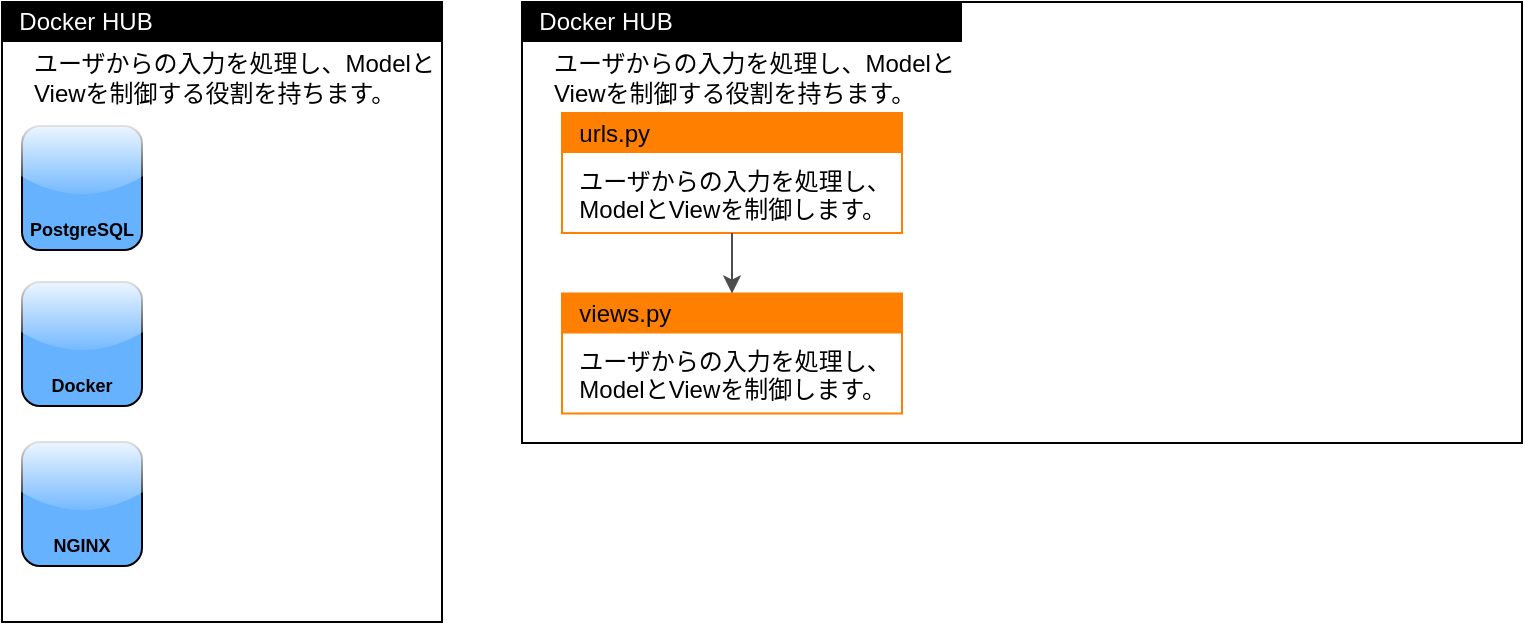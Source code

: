 <mxfile version="22.1.16" type="github">
  <diagram name="ページ1" id="IJRU0Sit2d09EKt1Dg38">
    <mxGraphModel dx="719" dy="398" grid="1" gridSize="10" guides="1" tooltips="1" connect="1" arrows="1" fold="1" page="1" pageScale="1" pageWidth="827" pageHeight="1169" math="0" shadow="0">
      <root>
        <mxCell id="0" />
        <mxCell id="1" parent="0" />
        <mxCell id="bYI_Bjf83IYMnO6PkBGH-1" value="" style="rounded=0;whiteSpace=wrap;html=1;" vertex="1" parent="1">
          <mxGeometry x="40" y="160" width="220" height="310" as="geometry" />
        </mxCell>
        <mxCell id="bYI_Bjf83IYMnO6PkBGH-2" value="&amp;nbsp; Docker HUB" style="text;html=1;strokeColor=none;fillColor=#000000;align=left;verticalAlign=middle;whiteSpace=wrap;rounded=0;fontSize=12;fontStyle=0;fontColor=#FFFFFF;" vertex="1" parent="1">
          <mxGeometry x="40" y="160" width="220" height="20" as="geometry" />
        </mxCell>
        <mxCell id="bYI_Bjf83IYMnO6PkBGH-10" value="ユーザからの入力を処理し、Modelと&lt;br&gt;Viewを制御する役割を持ちます。" style="text;html=1;strokeColor=none;fillColor=none;align=left;verticalAlign=middle;whiteSpace=wrap;rounded=0;" vertex="1" parent="1">
          <mxGeometry x="53.75" y="182.5" width="206.25" height="30" as="geometry" />
        </mxCell>
        <mxCell id="bYI_Bjf83IYMnO6PkBGH-11" value="" style="rounded=0;whiteSpace=wrap;html=1;" vertex="1" parent="1">
          <mxGeometry x="300" y="160" width="500" height="220.5" as="geometry" />
        </mxCell>
        <mxCell id="bYI_Bjf83IYMnO6PkBGH-12" value="&amp;nbsp; Docker HUB" style="text;html=1;strokeColor=none;fillColor=#000000;align=left;verticalAlign=middle;whiteSpace=wrap;rounded=0;fontSize=12;fontStyle=0;fontColor=#FFFFFF;" vertex="1" parent="1">
          <mxGeometry x="300" y="160" width="220" height="20" as="geometry" />
        </mxCell>
        <mxCell id="bYI_Bjf83IYMnO6PkBGH-13" value="" style="rounded=0;whiteSpace=wrap;html=1;strokeColor=#ff8000;" vertex="1" parent="1">
          <mxGeometry x="320" y="215.5" width="170" height="60" as="geometry" />
        </mxCell>
        <mxCell id="bYI_Bjf83IYMnO6PkBGH-14" value="&amp;nbsp; ユーザからの入力を処理し、&lt;br&gt;&amp;nbsp; ModelとViewを制御します。" style="text;html=1;strokeColor=none;fillColor=none;align=left;verticalAlign=top;whiteSpace=wrap;rounded=0;" vertex="1" parent="1">
          <mxGeometry x="320" y="235.5" width="170" height="40" as="geometry" />
        </mxCell>
        <mxCell id="bYI_Bjf83IYMnO6PkBGH-15" value="&amp;nbsp; urls.py" style="text;html=1;strokeColor=none;fillColor=#FF8000;align=left;verticalAlign=middle;whiteSpace=wrap;rounded=0;fontSize=12;fontStyle=0" vertex="1" parent="1">
          <mxGeometry x="320" y="215.5" width="170" height="20" as="geometry" />
        </mxCell>
        <mxCell id="bYI_Bjf83IYMnO6PkBGH-16" value="" style="rounded=0;whiteSpace=wrap;html=1;strokeColor=#ff8000;" vertex="1" parent="1">
          <mxGeometry x="320" y="305.75" width="170" height="60" as="geometry" />
        </mxCell>
        <mxCell id="bYI_Bjf83IYMnO6PkBGH-17" value="&amp;nbsp; views.py" style="text;html=1;strokeColor=none;fillColor=#FF8000;align=left;verticalAlign=middle;whiteSpace=wrap;rounded=0;fontSize=12;fontStyle=0" vertex="1" parent="1">
          <mxGeometry x="320" y="305.75" width="170" height="20" as="geometry" />
        </mxCell>
        <mxCell id="bYI_Bjf83IYMnO6PkBGH-18" value="&amp;nbsp; ユーザからの入力を処理し、&lt;br&gt;&amp;nbsp; ModelとViewを制御します。" style="text;html=1;strokeColor=none;fillColor=none;align=left;verticalAlign=top;whiteSpace=wrap;rounded=0;" vertex="1" parent="1">
          <mxGeometry x="320" y="325.75" width="170" height="40" as="geometry" />
        </mxCell>
        <mxCell id="bYI_Bjf83IYMnO6PkBGH-19" value="" style="endArrow=classic;html=1;rounded=0;strokeWidth=1;entryX=0.5;entryY=0;entryDx=0;entryDy=0;exitX=0.5;exitY=1;exitDx=0;exitDy=0;strokeColor=#4D4D4D;" edge="1" source="bYI_Bjf83IYMnO6PkBGH-14" target="bYI_Bjf83IYMnO6PkBGH-17" parent="1">
          <mxGeometry width="50" height="50" relative="1" as="geometry">
            <mxPoint x="198" y="346.5" as="sourcePoint" />
            <mxPoint x="320" y="345.5" as="targetPoint" />
          </mxGeometry>
        </mxCell>
        <mxCell id="bYI_Bjf83IYMnO6PkBGH-20" value="ユーザからの入力を処理し、Modelと&lt;br&gt;Viewを制御する役割を持ちます。" style="text;html=1;strokeColor=none;fillColor=none;align=left;verticalAlign=middle;whiteSpace=wrap;rounded=0;" vertex="1" parent="1">
          <mxGeometry x="313.75" y="182.5" width="206.25" height="30" as="geometry" />
        </mxCell>
        <mxCell id="bYI_Bjf83IYMnO6PkBGH-42" value="" style="group" vertex="1" connectable="0" parent="1">
          <mxGeometry x="50" y="222" width="60" height="67" as="geometry" />
        </mxCell>
        <mxCell id="bYI_Bjf83IYMnO6PkBGH-22" value="" style="rounded=1;whiteSpace=wrap;html=1;fillColor=#66B2FF;glass=1;" vertex="1" parent="bYI_Bjf83IYMnO6PkBGH-42">
          <mxGeometry width="60" height="62" as="geometry" />
        </mxCell>
        <mxCell id="bYI_Bjf83IYMnO6PkBGH-31" value="" style="shape=image;html=1;verticalAlign=top;verticalLabelPosition=bottom;labelBackgroundColor=#ffffff;imageAspect=0;aspect=fixed;image=https://cdn4.iconfinder.com/data/icons/logos-brands-5/24/postgresql-512.png;" vertex="1" parent="bYI_Bjf83IYMnO6PkBGH-42">
          <mxGeometry x="9" y="4" width="42" height="42" as="geometry" />
        </mxCell>
        <mxCell id="bYI_Bjf83IYMnO6PkBGH-39" value="PostgreSQL" style="text;html=1;strokeColor=none;fillColor=none;align=center;verticalAlign=middle;whiteSpace=wrap;rounded=0;fontSize=9;fontStyle=1" vertex="1" parent="bYI_Bjf83IYMnO6PkBGH-42">
          <mxGeometry y="37" width="60" height="30" as="geometry" />
        </mxCell>
        <mxCell id="bYI_Bjf83IYMnO6PkBGH-43" value="" style="group;fontStyle=1" vertex="1" connectable="0" parent="1">
          <mxGeometry x="50" y="300" width="60" height="67" as="geometry" />
        </mxCell>
        <mxCell id="bYI_Bjf83IYMnO6PkBGH-29" value="" style="rounded=1;whiteSpace=wrap;html=1;fillColor=#66B2FF;glass=1;" vertex="1" parent="bYI_Bjf83IYMnO6PkBGH-43">
          <mxGeometry width="60" height="62" as="geometry" />
        </mxCell>
        <mxCell id="bYI_Bjf83IYMnO6PkBGH-32" value="" style="shape=image;html=1;verticalAlign=top;verticalLabelPosition=bottom;labelBackgroundColor=#ffffff;imageAspect=0;aspect=fixed;image=https://cdn1.iconfinder.com/data/icons/ionicons-fill-vol-2/512/logo-docker-128.png" vertex="1" parent="bYI_Bjf83IYMnO6PkBGH-43">
          <mxGeometry x="9" y="4" width="42" height="42" as="geometry" />
        </mxCell>
        <mxCell id="bYI_Bjf83IYMnO6PkBGH-40" value="Docker" style="text;html=1;strokeColor=none;fillColor=none;align=center;verticalAlign=middle;whiteSpace=wrap;rounded=0;fontSize=9;fontStyle=1" vertex="1" parent="bYI_Bjf83IYMnO6PkBGH-43">
          <mxGeometry y="37" width="60" height="30" as="geometry" />
        </mxCell>
        <mxCell id="bYI_Bjf83IYMnO6PkBGH-44" value="" style="group" vertex="1" connectable="0" parent="1">
          <mxGeometry x="50" y="380" width="60" height="67" as="geometry" />
        </mxCell>
        <mxCell id="bYI_Bjf83IYMnO6PkBGH-37" value="" style="rounded=1;whiteSpace=wrap;html=1;fillColor=#66B2FF;glass=1;" vertex="1" parent="bYI_Bjf83IYMnO6PkBGH-44">
          <mxGeometry width="60" height="62" as="geometry" />
        </mxCell>
        <mxCell id="bYI_Bjf83IYMnO6PkBGH-38" value="" style="shape=image;html=1;verticalAlign=top;verticalLabelPosition=bottom;labelBackgroundColor=#ffffff;imageAspect=0;aspect=fixed;image=https://cdn4.iconfinder.com/data/icons/logos-brands-5/24/nginx-512.png" vertex="1" parent="bYI_Bjf83IYMnO6PkBGH-44">
          <mxGeometry x="9" y="4" width="42" height="42" as="geometry" />
        </mxCell>
        <mxCell id="bYI_Bjf83IYMnO6PkBGH-41" value="NGINX" style="text;html=1;strokeColor=none;fillColor=none;align=center;verticalAlign=middle;whiteSpace=wrap;rounded=0;fontSize=9;fontStyle=1" vertex="1" parent="bYI_Bjf83IYMnO6PkBGH-44">
          <mxGeometry y="37" width="60" height="30" as="geometry" />
        </mxCell>
      </root>
    </mxGraphModel>
  </diagram>
</mxfile>
